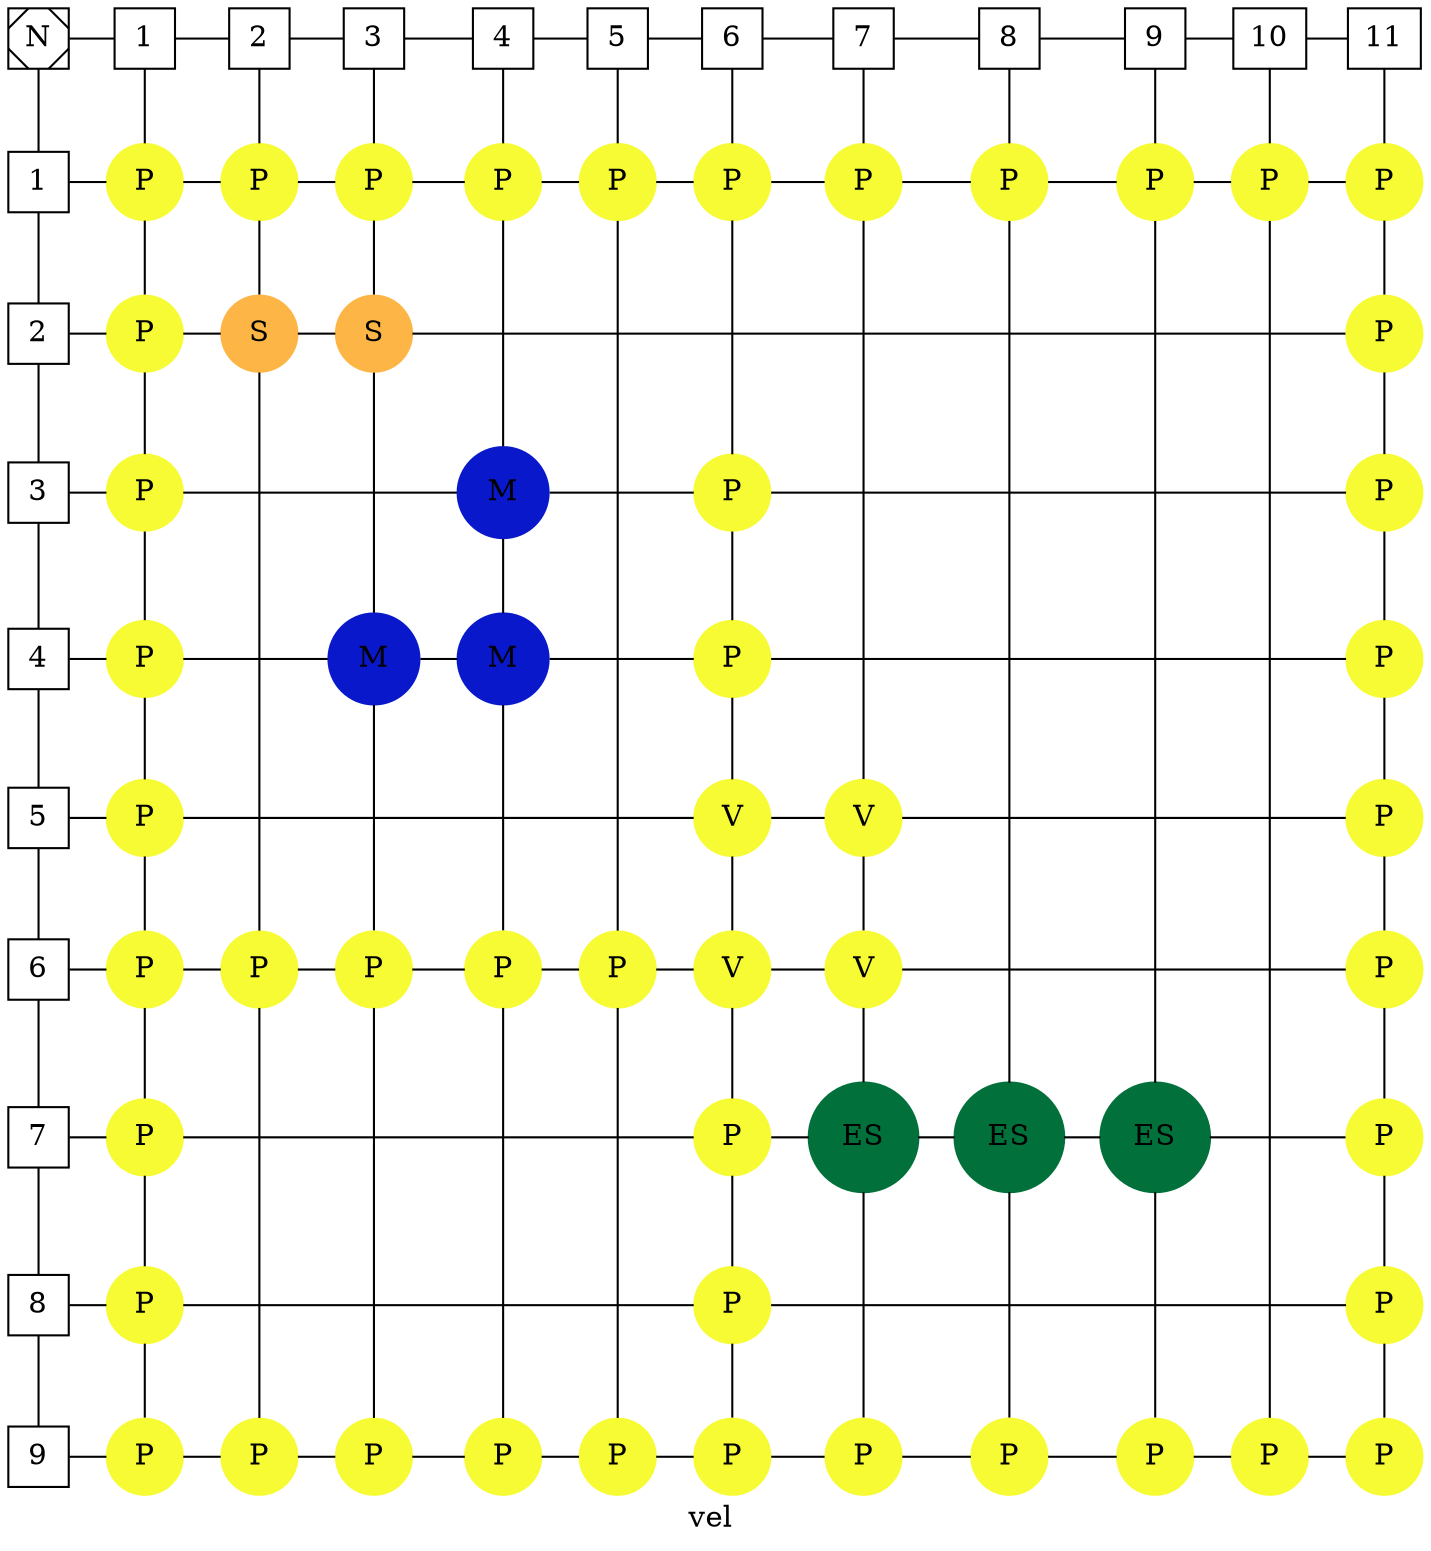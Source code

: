 digraph Sparce_Matrix {
node [shape=box]
edge [dir=none]
NM00[ label = "N", width = 0.4, height = 0.4, group = 0, shape = Msquare];
label = "vel ";
NY01 [label = "1", width = 0.4, height = 0.4, group = 0];
NY02 [label = "2", width = 0.4, height = 0.4, group = 0];
NY03 [label = "3", width = 0.4, height = 0.4, group = 0];
NY04 [label = "4", width = 0.4, height = 0.4, group = 0];
NY05 [label = "5", width = 0.4, height = 0.4, group = 0];
NY06 [label = "6", width = 0.4, height = 0.4, group = 0];
NY07 [label = "7", width = 0.4, height = 0.4, group = 0];
NY08 [label = "8", width = 0.4, height = 0.4, group = 0];
NY09 [label = "9", width = 0.4, height = 0.4, group = 0];
NX10 [label = "1", width = 0.4, height = 0.4, group = 1];
NP11 [label = "P", width = 0.4, shape = circle, style = filled, group = 1, color = "#F6FB34"];
NP12 [label = "P", width = 0.4, shape = circle, style = filled, group = 1, color = "#F6FB34"];
NP13 [label = "P", width = 0.4, shape = circle, style = filled, group = 1, color = "#F6FB34"];
NP14 [label = "P", width = 0.4, shape = circle, style = filled, group = 1, color = "#F6FB34"];
NP15 [label = "P", width = 0.4, shape = circle, style = filled, group = 1, color = "#F6FB34"];
NP16 [label = "P", width = 0.4, shape = circle, style = filled, group = 1, color = "#F6FB34"];
NP17 [label = "P", width = 0.4, shape = circle, style = filled, group = 1, color = "#F6FB34"];
NP18 [label = "P", width = 0.4, shape = circle, style = filled, group = 1, color = "#F6FB34"];
NP19 [label = "P", width = 0.4, shape = circle, style = filled, group = 1, color = "#F6FB34"];
NX20 [label = "2", width = 0.4, height = 0.4, group = 2];
NP21 [label = "P", width = 0.4, shape = circle, style = filled, group = 2, color = "#F6FB34"];
NS22 [label = "S", width = 0.4, shape = circle, style = filled, group = 2, color = "#FDB546"];
NP26 [label = "P", width = 0.4, shape = circle, style = filled, group = 2, color = "#F6FB34"];
NP29 [label = "P", width = 0.4, shape = circle, style = filled, group = 2, color = "#F6FB34"];
NX30 [label = "3", width = 0.4, height = 0.4, group = 3];
NP31 [label = "P", width = 0.4, shape = circle, style = filled, group = 3, color = "#F6FB34"];
NS32 [label = "S", width = 0.4, shape = circle, style = filled, group = 3, color = "#FDB546"];
NM34 [label = "M", width = 0.4, shape = circle, style = filled, group = 3, color = "#0A18CB"];
NP36 [label = "P", width = 0.4, shape = circle, style = filled, group = 3, color = "#F6FB34"];
NP39 [label = "P", width = 0.4, shape = circle, style = filled, group = 3, color = "#F6FB34"];
NX40 [label = "4", width = 0.4, height = 0.4, group = 4];
NP41 [label = "P", width = 0.4, shape = circle, style = filled, group = 4, color = "#F6FB34"];
NM43 [label = "M", width = 0.4, shape = circle, style = filled, group = 4, color = "#0A18CB"];
NM44 [label = "M", width = 0.4, shape = circle, style = filled, group = 4, color = "#0A18CB"];
NP46 [label = "P", width = 0.4, shape = circle, style = filled, group = 4, color = "#F6FB34"];
NP49 [label = "P", width = 0.4, shape = circle, style = filled, group = 4, color = "#F6FB34"];
NX50 [label = "5", width = 0.4, height = 0.4, group = 5];
NP51 [label = "P", width = 0.4, shape = circle, style = filled, group = 5, color = "#F6FB34"];
NP56 [label = "P", width = 0.4, shape = circle, style = filled, group = 5, color = "#F6FB34"];
NP59 [label = "P", width = 0.4, shape = circle, style = filled, group = 5, color = "#F6FB34"];
NX60 [label = "6", width = 0.4, height = 0.4, group = 6];
NP61 [label = "P", width = 0.4, shape = circle, style = filled, group = 6, color = "#F6FB34"];
NP63 [label = "P", width = 0.4, shape = circle, style = filled, group = 6, color = "#F6FB34"];
NP64 [label = "P", width = 0.4, shape = circle, style = filled, group = 6, color = "#F6FB34"];
NV65 [label = "V", width = 0.4, shape = circle, style = filled, group = 6, color = "#F6FB34"];
NV66 [label = "V", width = 0.4, shape = circle, style = filled, group = 6, color = "#F6FB34"];
NP67 [label = "P", width = 0.4, shape = circle, style = filled, group = 6, color = "#F6FB34"];
NP68 [label = "P", width = 0.4, shape = circle, style = filled, group = 6, color = "#F6FB34"];
NP69 [label = "P", width = 0.4, shape = circle, style = filled, group = 6, color = "#F6FB34"];
NX70 [label = "7", width = 0.4, height = 0.4, group = 7];
NP71 [label = "P", width = 0.4, shape = circle, style = filled, group = 7, color = "#F6FB34"];
NV75 [label = "V", width = 0.4, shape = circle, style = filled, group = 7, color = "#F6FB34"];
NV76 [label = "V", width = 0.4, shape = circle, style = filled, group = 7, color = "#F6FB34"];
NES77 [label = "ES", width = 0.4, shape = circle, style = filled, group = 7, color = "#02703A"];
NP79 [label = "P", width = 0.4, shape = circle, style = filled, group = 7, color = "#F6FB34"];
NX80 [label = "8", width = 0.4, height = 0.4, group = 8];
NP81 [label = "P", width = 0.4, shape = circle, style = filled, group = 8, color = "#F6FB34"];
NES87 [label = "ES", width = 0.4, shape = circle, style = filled, group = 8, color = "#02703A"];
NP89 [label = "P", width = 0.4, shape = circle, style = filled, group = 8, color = "#F6FB34"];
NX90 [label = "9", width = 0.4, height = 0.4, group = 9];
NP91 [label = "P", width = 0.4, shape = circle, style = filled, group = 9, color = "#F6FB34"];
NES97 [label = "ES", width = 0.4, shape = circle, style = filled, group = 9, color = "#02703A"];
NP99 [label = "P", width = 0.4, shape = circle, style = filled, group = 9, color = "#F6FB34"];
NX100 [label = "10", width = 0.4, height = 0.4, group = 10];
NP101 [label = "P", width = 0.4, shape = circle, style = filled, group = 10, color = "#F6FB34"];
NP109 [label = "P", width = 0.4, shape = circle, style = filled, group = 10, color = "#F6FB34"];
NX110 [label = "11", width = 0.4, height = 0.4, group = 11];
NP111 [label = "P", width = 0.4, shape = circle, style = filled, group = 11, color = "#F6FB34"];
NP112 [label = "P", width = 0.4, shape = circle, style = filled, group = 11, color = "#F6FB34"];
NP113 [label = "P", width = 0.4, shape = circle, style = filled, group = 11, color = "#F6FB34"];
NP114 [label = "P", width = 0.4, shape = circle, style = filled, group = 11, color = "#F6FB34"];
NP115 [label = "P", width = 0.4, shape = circle, style = filled, group = 11, color = "#F6FB34"];
NP116 [label = "P", width = 0.4, shape = circle, style = filled, group = 11, color = "#F6FB34"];
NP117 [label = "P", width = 0.4, shape = circle, style = filled, group = 11, color = "#F6FB34"];
NP118 [label = "P", width = 0.4, shape = circle, style = filled, group = 11, color = "#F6FB34"];
NP119 [label = "P", width = 0.4, shape = circle, style = filled, group = 11, color = "#F6FB34"];
{ rank = same; NM00;NX10;NX20;NX30;NX40;NX50;NX60;NX70;NX80;NX90;NX100;NX110;}
{ rank = same; NY01;NP11;NP21;NP31;NP41;NP51;NP61;NP71;NP81;NP91;NP101;NP111;}
{ rank = same; NY02;NP12;NS22;NS32;NP112;}
{ rank = same; NY03;NP13;NM43;NP63;NP113;}
{ rank = same; NY04;NP14;NM34;NM44;NP64;NP114;}
{ rank = same; NY05;NP15;NV65;NV75;NP115;}
{ rank = same; NY06;NP16;NP26;NP36;NP46;NP56;NV66;NV76;NP116;}
{ rank = same; NY07;NP17;NP67;NES77;NES87;NES97;NP117;}
{ rank = same; NY08;NP18;NP68;NP118;}
{ rank = same; NY09;NP19;NP29;NP39;NP49;NP59;NP69;NP79;NP89;NP99;NP109;NP119;}
NM00->NY01;
NM00->NX10;
NX10->NP11;
NX10->NX20;
NX20->NP21;
NX20->NX30;
NX30->NP31;
NX30->NX40;
NX40->NP41;
NX40->NX50;
NX50->NP51;
NX50->NX60;
NX60->NP61;
NX60->NX70;
NX70->NP71;
NX70->NX80;
NX80->NP81;
NX80->NX90;
NX90->NP91;
NX90->NX100;
NX100->NP101;
NX100->NX110;
NX110->NP111;
NY01->NY02;
NY01->NP11;
NP11->NP12;
NP11->NP21;
NP21->NS22;
NP21->NP31;
NP31->NS32;
NP31->NP41;
NP41->NM43;
NP41->NP51;
NP51->NP56;
NP51->NP61;
NP61->NP63;
NP61->NP71;
NP71->NV75;
NP71->NP81;
NP81->NES87;
NP81->NP91;
NP91->NES97;
NP91->NP101;
NP101->NP109;
NP101->NP111;
NP111->NP112;
NY02->NY03;
NY02->NP12;
NP12->NP13;
NP12->NS22;
NS22->NP26;
NS22->NS32;
NS32->NM34;
NS32->NP112;
NP112->NP113;
NY03->NY04;
NY03->NP13;
NP13->NP14;
NP13->NM43;
NM43->NM44;
NM43->NP63;
NP63->NP64;
NP63->NP113;
NP113->NP114;
NY04->NY05;
NY04->NP14;
NP14->NP15;
NP14->NM34;
NM34->NP36;
NM34->NM44;
NM44->NP46;
NM44->NP64;
NP64->NV65;
NP64->NP114;
NP114->NP115;
NY05->NY06;
NY05->NP15;
NP15->NP16;
NP15->NV65;
NV65->NV66;
NV65->NV75;
NV75->NV76;
NV75->NP115;
NP115->NP116;
NY06->NY07;
NY06->NP16;
NP16->NP17;
NP16->NP26;
NP26->NP29;
NP26->NP36;
NP36->NP39;
NP36->NP46;
NP46->NP49;
NP46->NP56;
NP56->NP59;
NP56->NV66;
NV66->NP67;
NV66->NV76;
NV76->NES77;
NV76->NP116;
NP116->NP117;
NY07->NY08;
NY07->NP17;
NP17->NP18;
NP17->NP67;
NP67->NP68;
NP67->NES77;
NES77->NP79;
NES77->NES87;
NES87->NP89;
NES87->NES97;
NES97->NP99;
NES97->NP117;
NP117->NP118;
NY08->NY09;
NY08->NP18;
NP18->NP19;
NP18->NP68;
NP68->NP69;
NP68->NP118;
NP118->NP119;
NY09->NP19;
NP19->NP29;
NP29->NP39;
NP39->NP49;
NP49->NP59;
NP59->NP69;
NP69->NP79;
NP79->NP89;
NP89->NP99;
NP99->NP109;
NP109->NP119;

}
